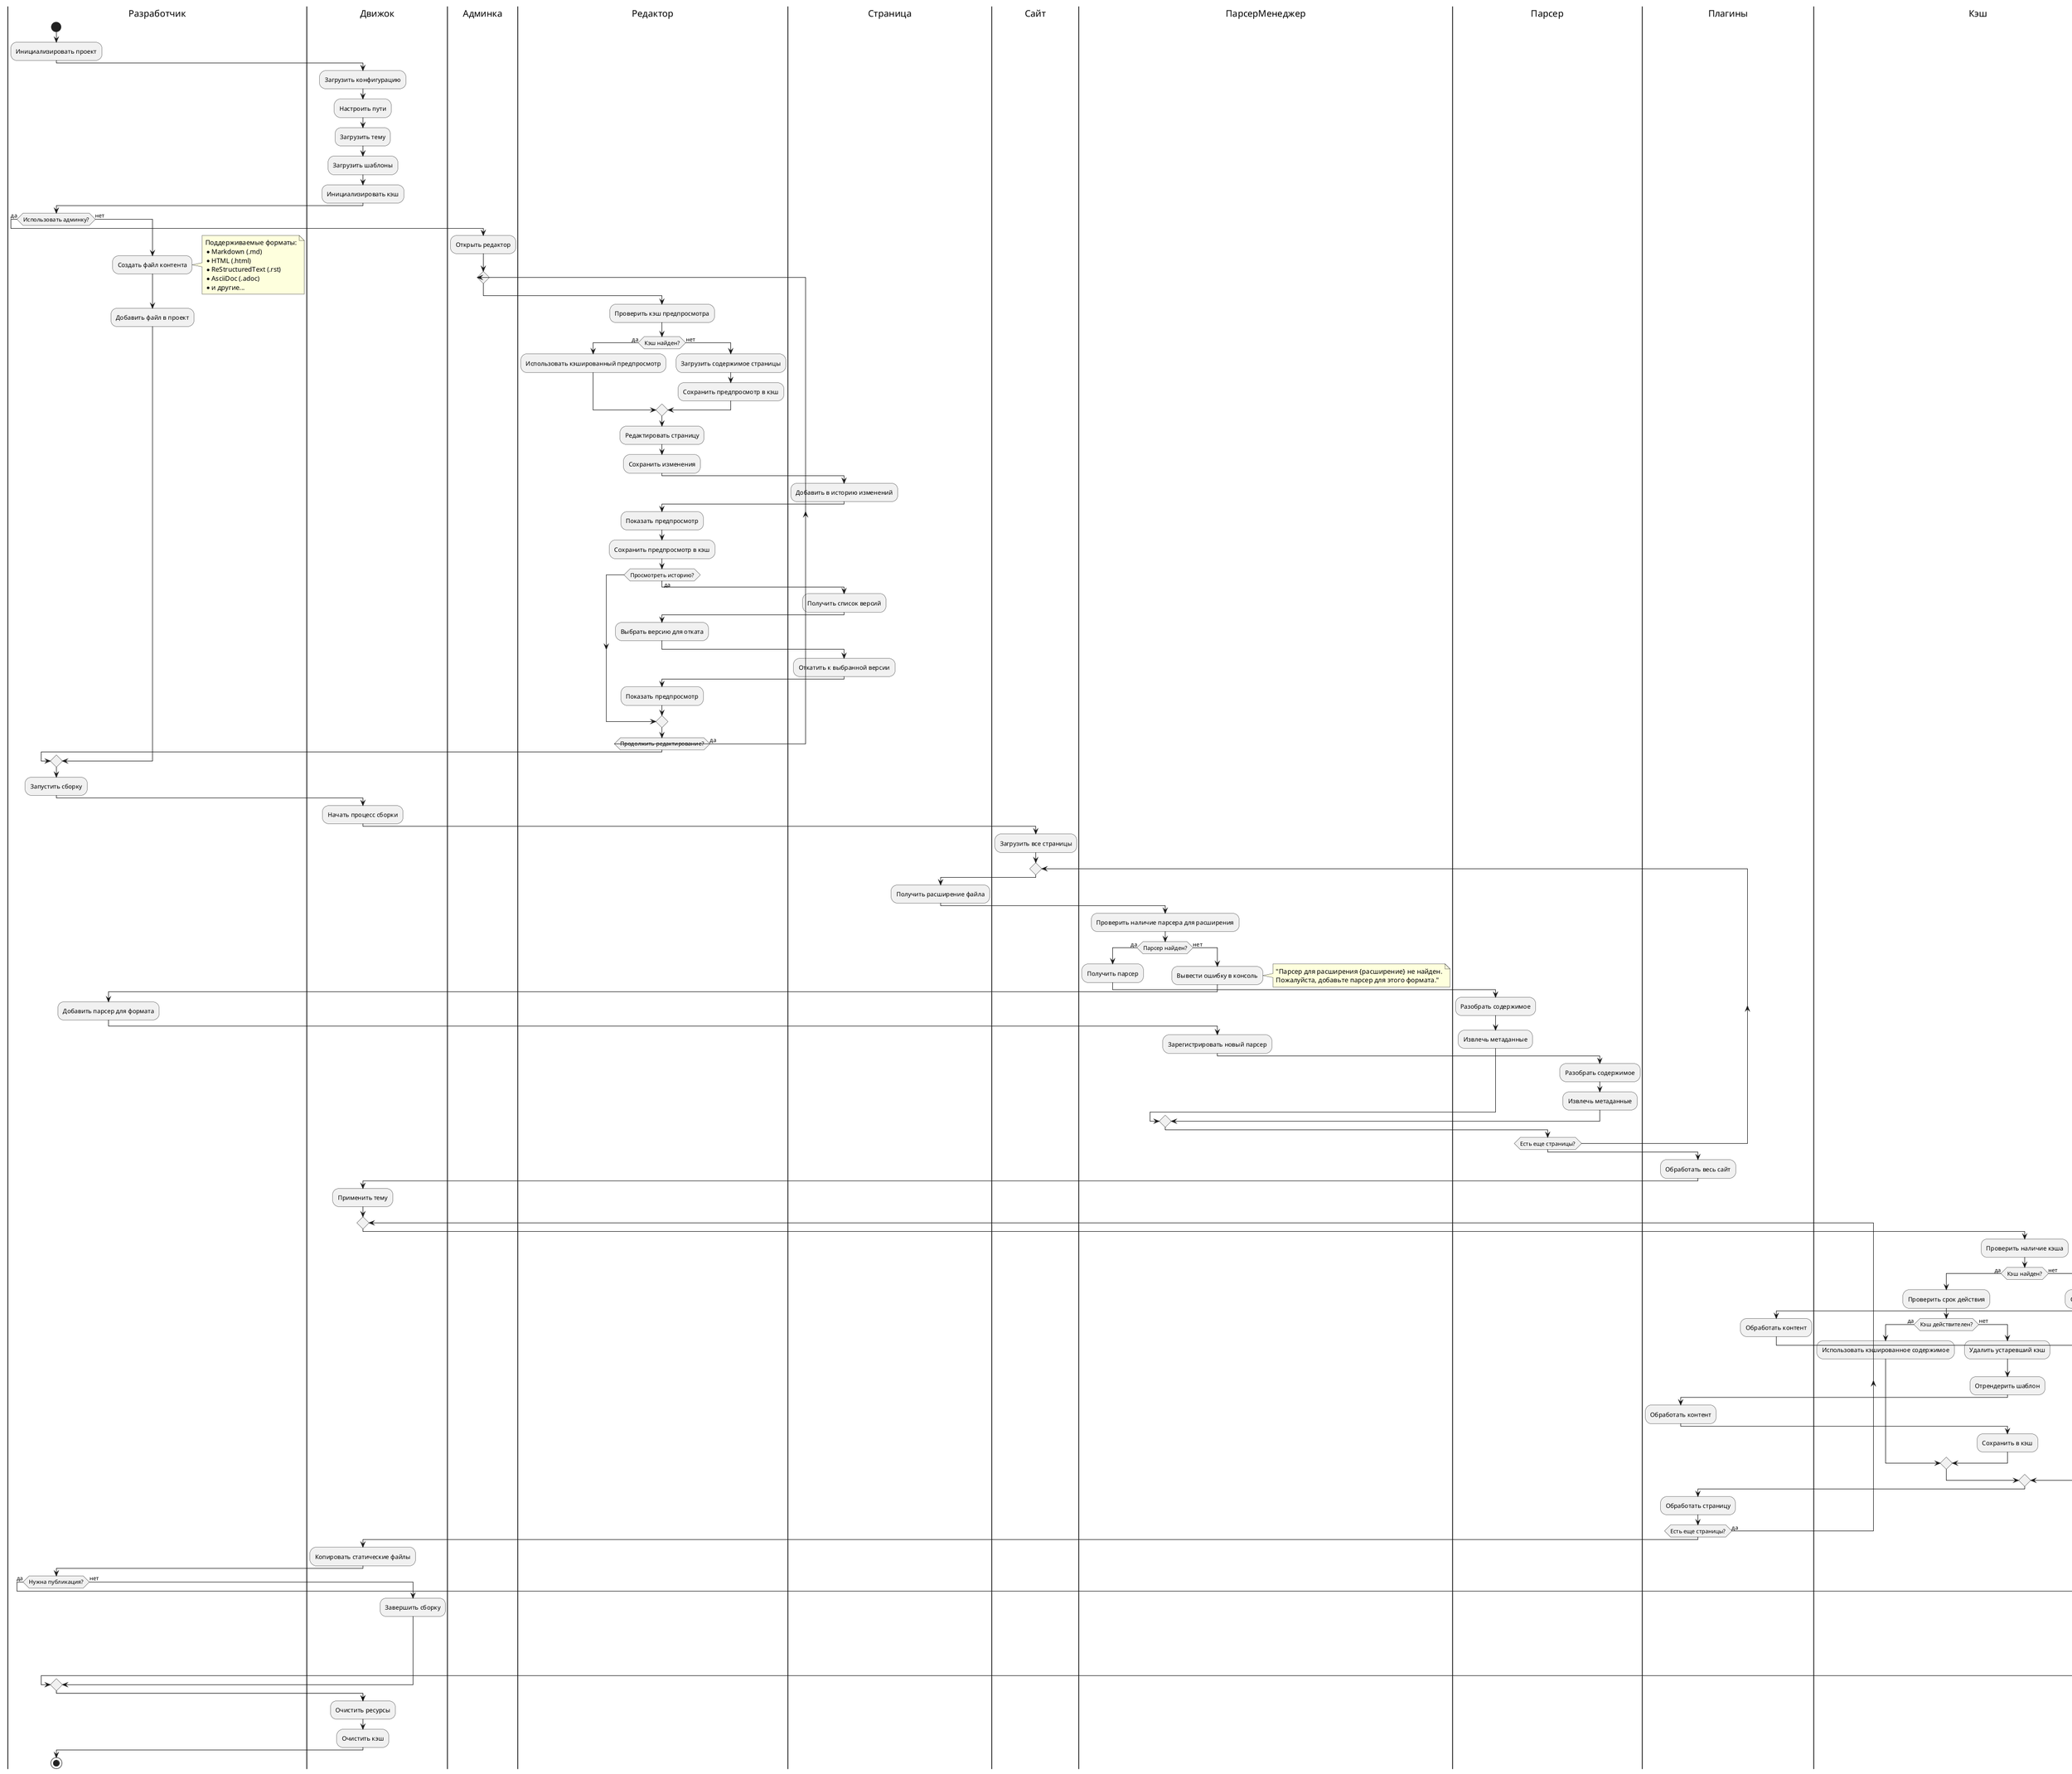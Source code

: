 @startuml
|Разработчик|
start
:Инициализировать проект;

|Движок|
:Загрузить конфигурацию;
:Настроить пути;
:Загрузить тему;
:Загрузить шаблоны;
:Инициализировать кэш;

|Разработчик|
if (Использовать админку?) then (да)
    |Админка|
    :Открыть редактор;
    repeat
        |Редактор|
        :Проверить кэш предпросмотра;
        if (Кэш найден?) then (да)
            :Использовать кэшированный предпросмотр;
        else (нет)
            :Загрузить содержимое страницы;
            :Сохранить предпросмотр в кэш;
        endif
        :Редактировать страницу;
        :Сохранить изменения;
        |Страница|
        :Добавить в историю изменений;
        |Редактор|
        :Показать предпросмотр;
        :Сохранить предпросмотр в кэш;
        
        if (Просмотреть историю?) then (да)
            |Страница|
            :Получить список версий;
            |Редактор|
            :Выбрать версию для отката;
            |Страница|
            :Откатить к выбранной версии;
            |Редактор|
            :Показать предпросмотр;
        endif
    repeat while (Продолжить редактирование?) is (да)
else (нет)
    |Разработчик|
    :Создать файл контента;
    note right
        Поддерживаемые форматы:
        * Markdown (.md)
        * HTML (.html)
        * ReStructuredText (.rst)
        * AsciiDoc (.adoc)
        * и другие...
    end note
    :Добавить файл в проект;
endif

|Разработчик|
:Запустить сборку;

|Движок|
:Начать процесс сборки;

|Сайт|
:Загрузить все страницы;

repeat
    |Страница|
    :Получить расширение файла;
    |ПарсерМенеджер|
    :Проверить наличие парсера для расширения;
    if (Парсер найден?) then (да)
        :Получить парсер;
        |Парсер|
        :Разобрать содержимое;
        :Извлечь метаданные;
    else (нет)
        |ПарсерМенеджер|
        :Вывести ошибку в консоль;
        note right
            "Парсер для расширения {расширение} не найден.
            Пожалуйста, добавьте парсер для этого формата."
        end note
        |Разработчик|
        :Добавить парсер для формата;
        |ПарсерМенеджер|
        :Зарегистрировать новый парсер;
        |Парсер|
        :Разобрать содержимое;
        :Извлечь метаданные;
    endif
repeat while (Есть еще страницы?)

|Плагины|
:Обработать весь сайт;

|Движок|
:Применить тему;

repeat
    |Страница|
    |Кэш|
    :Проверить наличие кэша;
    if (Кэш найден?) then (да)
        :Проверить срок действия;
        if (Кэш действителен?) then (да)
            :Использовать кэшированное содержимое;
        else (нет)
            :Удалить устаревший кэш;
            :Отрендерить шаблон;
            |Плагины|
            :Обработать контент;
            |Кэш|
            :Сохранить в кэш;
        endif
    else (нет)
        :Отрендерить шаблон;
        |Плагины|
        :Обработать контент;
        |Кэш|
        :Сохранить в кэш;
    endif
    
    |Плагины|
    :Обработать страницу;
repeat while (Есть еще страницы?) is (да)

|Движок|
:Копировать статические файлы;

|Разработчик|
if (Нужна публикация?) then (да)
    |Деплой|
    :Настроить параметры публикации;
    :Отправить на GitHub Pages;
    :Проверить статус публикации;
else (нет)
    |Движок|
    :Завершить сборку;
endif
-[#black]->
|Движок|
:Очистить ресурсы;
:Очистить кэш;

|Разработчик|
stop

@enduml